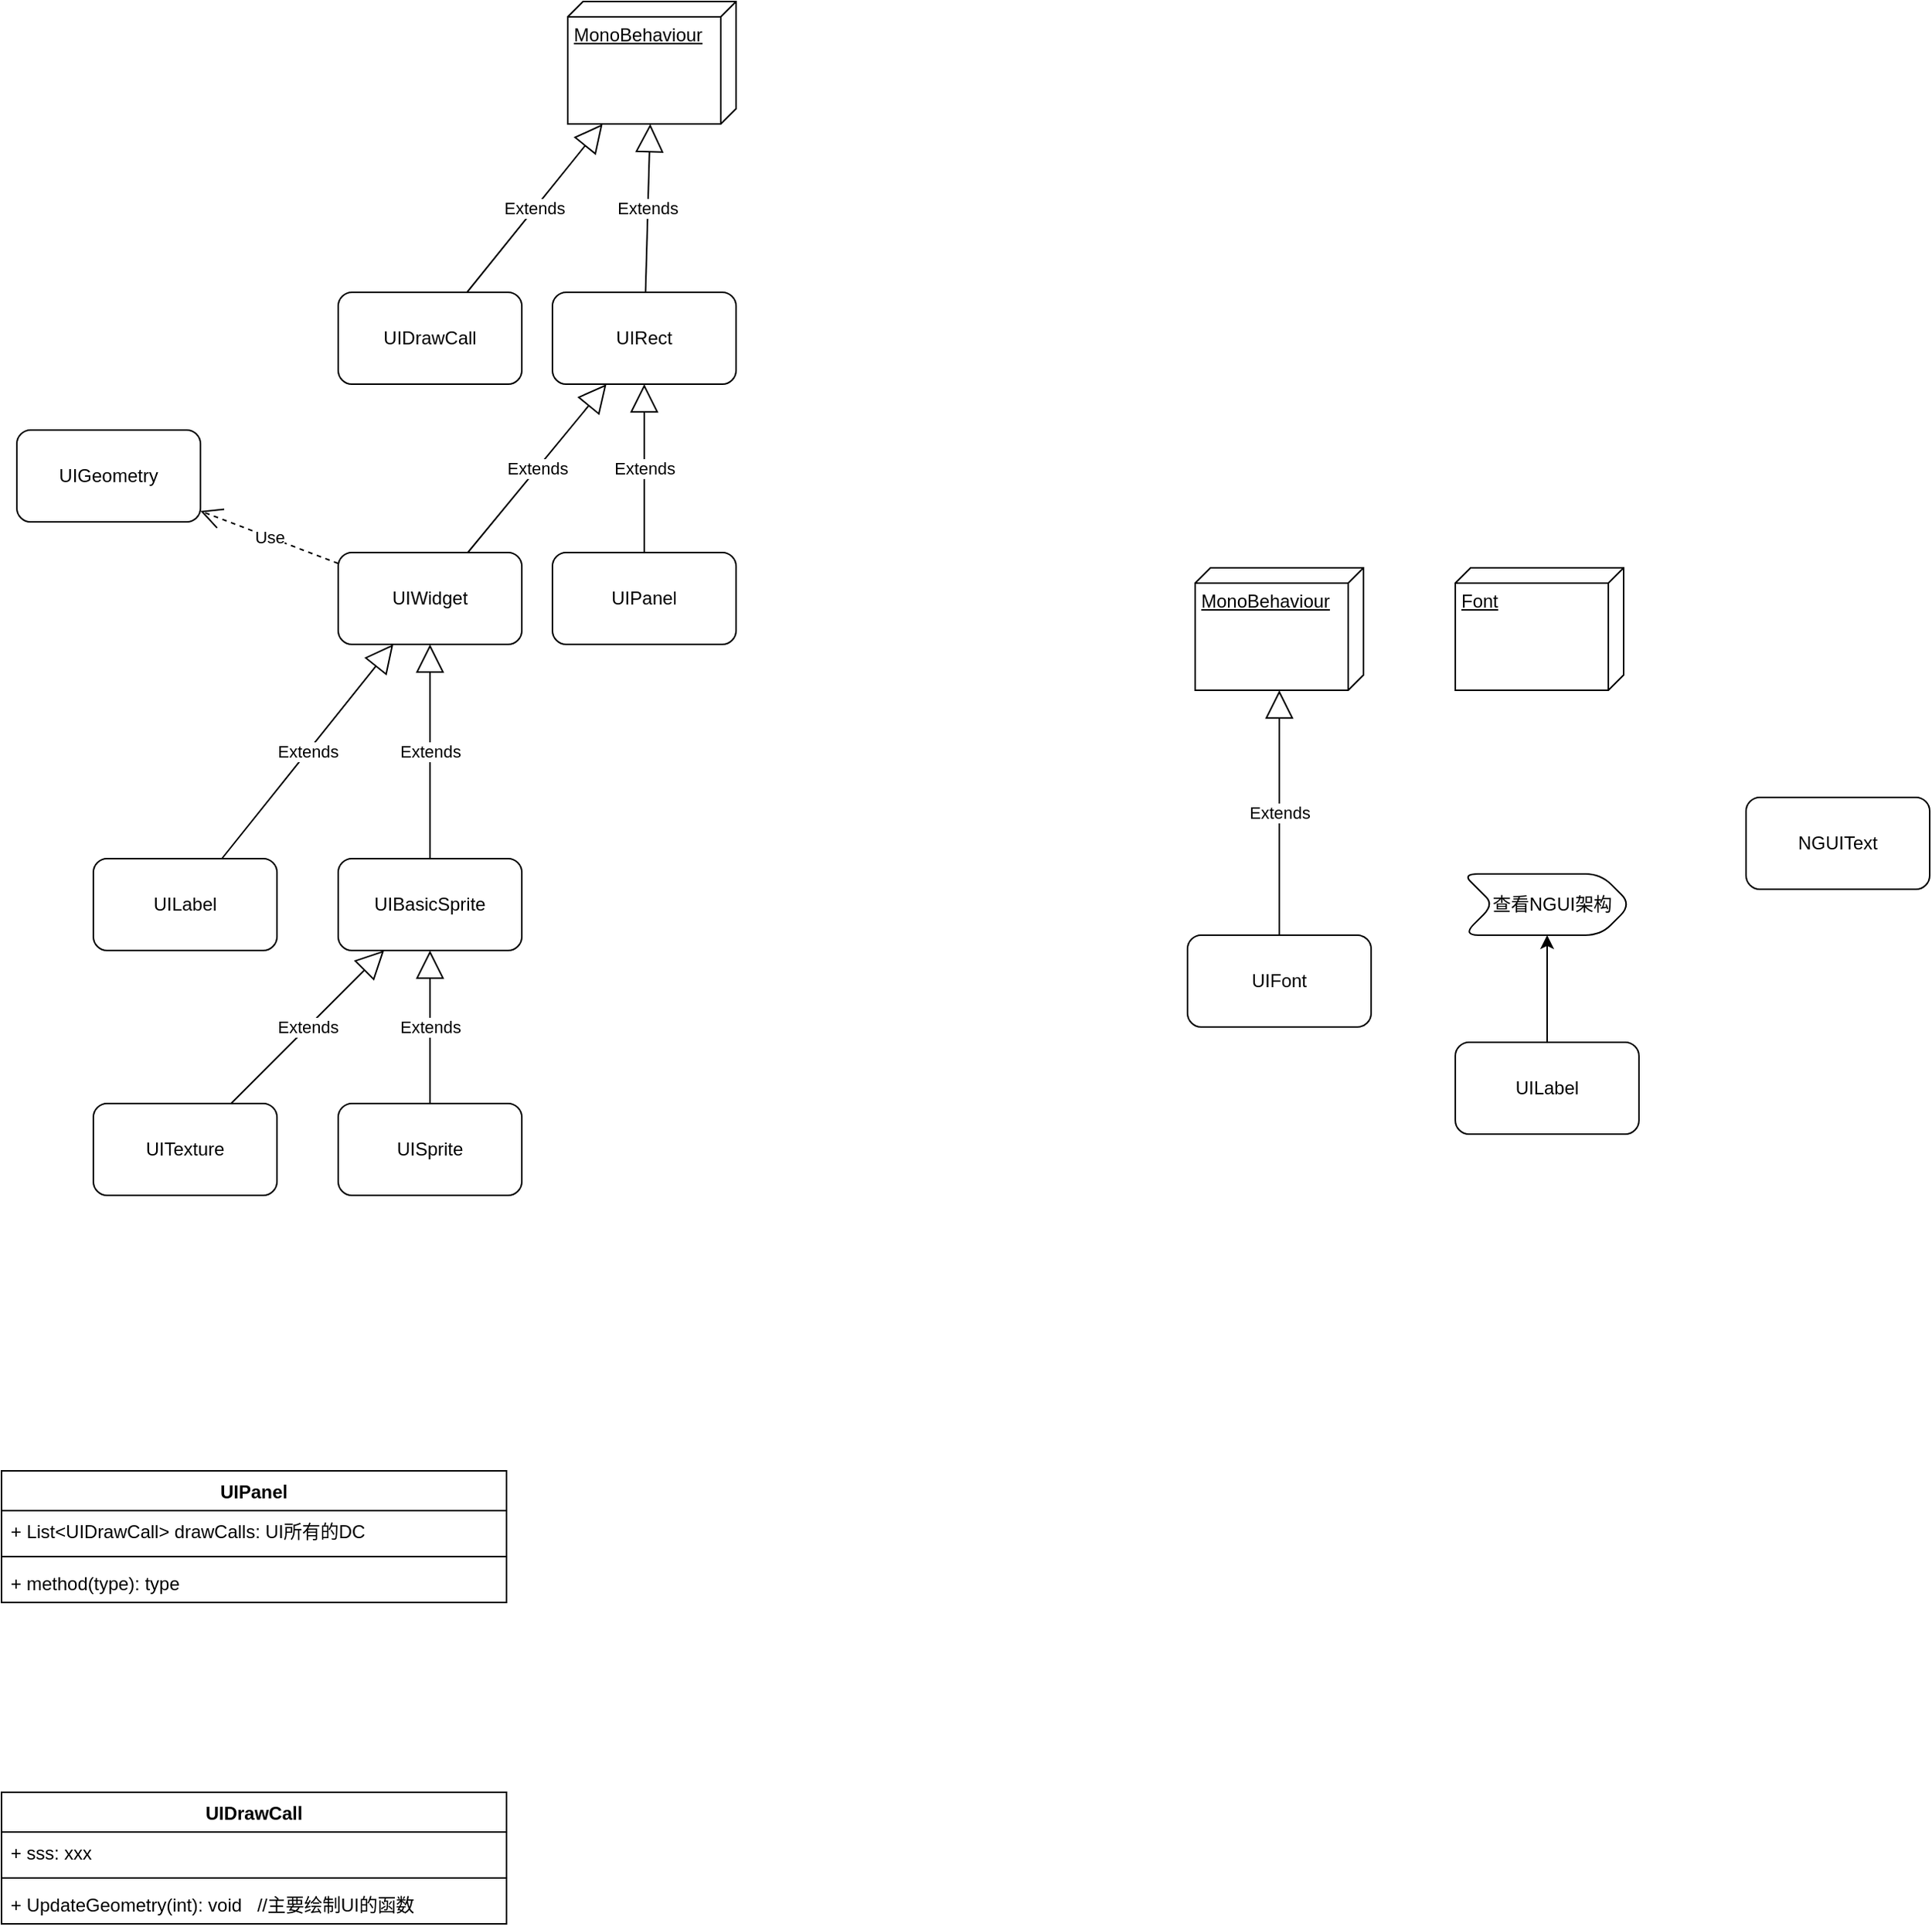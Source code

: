 <mxfile version="13.5.8" type="github">
  <diagram id="r9bfGYGLmaGkgBxddyXr" name="Page-1">
    <mxGraphModel dx="994" dy="684" grid="1" gridSize="10" guides="1" tooltips="1" connect="1" arrows="1" fold="1" page="1" pageScale="1" pageWidth="827" pageHeight="1169" math="0" shadow="0">
      <root>
        <mxCell id="0" />
        <mxCell id="1" parent="0" />
        <mxCell id="-BAnb1DK9DFcd0QEzXmj-5" value="UIPanel" style="rounded=1;whiteSpace=wrap;html=1;" parent="1" vertex="1">
          <mxGeometry x="500" y="410" width="120" height="60" as="geometry" />
        </mxCell>
        <mxCell id="-BAnb1DK9DFcd0QEzXmj-6" value="UIRect" style="rounded=1;whiteSpace=wrap;html=1;" parent="1" vertex="1">
          <mxGeometry x="500" y="240" width="120" height="60" as="geometry" />
        </mxCell>
        <mxCell id="-BAnb1DK9DFcd0QEzXmj-7" value="Extends" style="endArrow=block;endSize=16;endFill=0;html=1;" parent="1" source="-BAnb1DK9DFcd0QEzXmj-5" target="-BAnb1DK9DFcd0QEzXmj-6" edge="1">
          <mxGeometry width="160" relative="1" as="geometry">
            <mxPoint x="240" y="420" as="sourcePoint" />
            <mxPoint x="400" y="420" as="targetPoint" />
          </mxGeometry>
        </mxCell>
        <mxCell id="-BAnb1DK9DFcd0QEzXmj-8" value="MonoBehaviour" style="verticalAlign=top;align=left;spacingTop=8;spacingLeft=2;spacingRight=12;shape=cube;size=10;direction=south;fontStyle=4;html=1;" parent="1" vertex="1">
          <mxGeometry x="510" y="50" width="110" height="80" as="geometry" />
        </mxCell>
        <mxCell id="-BAnb1DK9DFcd0QEzXmj-9" value="Extends" style="endArrow=block;endSize=16;endFill=0;html=1;" parent="1" source="-BAnb1DK9DFcd0QEzXmj-6" target="-BAnb1DK9DFcd0QEzXmj-8" edge="1">
          <mxGeometry width="160" relative="1" as="geometry">
            <mxPoint x="464.375" y="410" as="sourcePoint" />
            <mxPoint x="545.625" y="310" as="targetPoint" />
          </mxGeometry>
        </mxCell>
        <mxCell id="-BAnb1DK9DFcd0QEzXmj-10" value="UIDrawCall" style="rounded=1;whiteSpace=wrap;html=1;" parent="1" vertex="1">
          <mxGeometry x="360" y="240" width="120" height="60" as="geometry" />
        </mxCell>
        <mxCell id="-BAnb1DK9DFcd0QEzXmj-11" value="Extends" style="endArrow=block;endSize=16;endFill=0;html=1;" parent="1" source="-BAnb1DK9DFcd0QEzXmj-10" target="-BAnb1DK9DFcd0QEzXmj-8" edge="1">
          <mxGeometry width="160" relative="1" as="geometry">
            <mxPoint x="557.5" y="250" as="sourcePoint" />
            <mxPoint x="511.667" y="140" as="targetPoint" />
          </mxGeometry>
        </mxCell>
        <mxCell id="-BAnb1DK9DFcd0QEzXmj-12" value="Extends" style="endArrow=block;endSize=16;endFill=0;html=1;" parent="1" source="-BAnb1DK9DFcd0QEzXmj-13" target="-BAnb1DK9DFcd0QEzXmj-6" edge="1">
          <mxGeometry width="160" relative="1" as="geometry">
            <mxPoint x="380" y="420" as="sourcePoint" />
            <mxPoint x="700" y="300" as="targetPoint" />
          </mxGeometry>
        </mxCell>
        <mxCell id="-BAnb1DK9DFcd0QEzXmj-13" value="UIWidget" style="rounded=1;whiteSpace=wrap;html=1;" parent="1" vertex="1">
          <mxGeometry x="360" y="410" width="120" height="60" as="geometry" />
        </mxCell>
        <mxCell id="-BAnb1DK9DFcd0QEzXmj-14" value="UIGeometry" style="rounded=1;whiteSpace=wrap;html=1;" parent="1" vertex="1">
          <mxGeometry x="150" y="330" width="120" height="60" as="geometry" />
        </mxCell>
        <mxCell id="-BAnb1DK9DFcd0QEzXmj-15" value="Use" style="endArrow=open;endSize=12;dashed=1;html=1;" parent="1" source="-BAnb1DK9DFcd0QEzXmj-13" target="-BAnb1DK9DFcd0QEzXmj-14" edge="1">
          <mxGeometry width="160" relative="1" as="geometry">
            <mxPoint x="330" y="260" as="sourcePoint" />
            <mxPoint x="490" y="260" as="targetPoint" />
          </mxGeometry>
        </mxCell>
        <mxCell id="-BAnb1DK9DFcd0QEzXmj-17" value="Extends" style="endArrow=block;endSize=16;endFill=0;html=1;" parent="1" source="-BAnb1DK9DFcd0QEzXmj-18" target="-BAnb1DK9DFcd0QEzXmj-20" edge="1">
          <mxGeometry width="160" relative="1" as="geometry">
            <mxPoint x="100" y="780" as="sourcePoint" />
            <mxPoint x="367.5" y="710" as="targetPoint" />
          </mxGeometry>
        </mxCell>
        <mxCell id="-BAnb1DK9DFcd0QEzXmj-18" value="UISprite" style="rounded=1;whiteSpace=wrap;html=1;" parent="1" vertex="1">
          <mxGeometry x="360" y="770" width="120" height="60" as="geometry" />
        </mxCell>
        <mxCell id="-BAnb1DK9DFcd0QEzXmj-19" value="Extends" style="endArrow=block;endSize=16;endFill=0;html=1;" parent="1" source="-BAnb1DK9DFcd0QEzXmj-20" target="-BAnb1DK9DFcd0QEzXmj-13" edge="1">
          <mxGeometry width="160" relative="1" as="geometry">
            <mxPoint x="100" y="620" as="sourcePoint" />
            <mxPoint x="420" y="500" as="targetPoint" />
          </mxGeometry>
        </mxCell>
        <mxCell id="-BAnb1DK9DFcd0QEzXmj-20" value="UIBasicSprite" style="rounded=1;whiteSpace=wrap;html=1;" parent="1" vertex="1">
          <mxGeometry x="360" y="610" width="120" height="60" as="geometry" />
        </mxCell>
        <mxCell id="-BAnb1DK9DFcd0QEzXmj-23" value="UITexture" style="rounded=1;whiteSpace=wrap;html=1;" parent="1" vertex="1">
          <mxGeometry x="200" y="770" width="120" height="60" as="geometry" />
        </mxCell>
        <mxCell id="-BAnb1DK9DFcd0QEzXmj-24" value="Extends" style="endArrow=block;endSize=16;endFill=0;html=1;" parent="1" source="-BAnb1DK9DFcd0QEzXmj-23" target="-BAnb1DK9DFcd0QEzXmj-20" edge="1">
          <mxGeometry width="160" relative="1" as="geometry">
            <mxPoint x="260" y="790" as="sourcePoint" />
            <mxPoint x="580" y="680" as="targetPoint" />
          </mxGeometry>
        </mxCell>
        <mxCell id="-BAnb1DK9DFcd0QEzXmj-25" value="UILabel" style="rounded=1;whiteSpace=wrap;html=1;" parent="1" vertex="1">
          <mxGeometry x="200" y="610" width="120" height="60" as="geometry" />
        </mxCell>
        <mxCell id="-BAnb1DK9DFcd0QEzXmj-26" value="Extends" style="endArrow=block;endSize=16;endFill=0;html=1;" parent="1" source="-BAnb1DK9DFcd0QEzXmj-25" target="-BAnb1DK9DFcd0QEzXmj-13" edge="1">
          <mxGeometry width="160" relative="1" as="geometry">
            <mxPoint x="250" y="620" as="sourcePoint" />
            <mxPoint x="570" y="470" as="targetPoint" />
          </mxGeometry>
        </mxCell>
        <mxCell id="-BAnb1DK9DFcd0QEzXmj-27" value="UIPanel" style="swimlane;fontStyle=1;align=center;verticalAlign=top;childLayout=stackLayout;horizontal=1;startSize=26;horizontalStack=0;resizeParent=1;resizeParentMax=0;resizeLast=0;collapsible=1;marginBottom=0;" parent="1" vertex="1">
          <mxGeometry x="140" y="1010" width="330" height="86" as="geometry" />
        </mxCell>
        <mxCell id="-BAnb1DK9DFcd0QEzXmj-33" value="+ List&lt;UIDrawCall&gt; drawCalls: UI所有的DC" style="text;strokeColor=none;fillColor=none;align=left;verticalAlign=top;spacingLeft=4;spacingRight=4;overflow=hidden;rotatable=0;points=[[0,0.5],[1,0.5]];portConstraint=eastwest;" parent="-BAnb1DK9DFcd0QEzXmj-27" vertex="1">
          <mxGeometry y="26" width="330" height="26" as="geometry" />
        </mxCell>
        <mxCell id="-BAnb1DK9DFcd0QEzXmj-29" value="" style="line;strokeWidth=1;fillColor=none;align=left;verticalAlign=middle;spacingTop=-1;spacingLeft=3;spacingRight=3;rotatable=0;labelPosition=right;points=[];portConstraint=eastwest;" parent="-BAnb1DK9DFcd0QEzXmj-27" vertex="1">
          <mxGeometry y="52" width="330" height="8" as="geometry" />
        </mxCell>
        <mxCell id="-BAnb1DK9DFcd0QEzXmj-30" value="+ method(type): type" style="text;strokeColor=none;fillColor=none;align=left;verticalAlign=top;spacingLeft=4;spacingRight=4;overflow=hidden;rotatable=0;points=[[0,0.5],[1,0.5]];portConstraint=eastwest;" parent="-BAnb1DK9DFcd0QEzXmj-27" vertex="1">
          <mxGeometry y="60" width="330" height="26" as="geometry" />
        </mxCell>
        <mxCell id="-BAnb1DK9DFcd0QEzXmj-34" value="UIDrawCall" style="swimlane;fontStyle=1;align=center;verticalAlign=top;childLayout=stackLayout;horizontal=1;startSize=26;horizontalStack=0;resizeParent=1;resizeParentMax=0;resizeLast=0;collapsible=1;marginBottom=0;" parent="1" vertex="1">
          <mxGeometry x="140" y="1220" width="330" height="86" as="geometry" />
        </mxCell>
        <mxCell id="-BAnb1DK9DFcd0QEzXmj-35" value="+ sss: xxx" style="text;strokeColor=none;fillColor=none;align=left;verticalAlign=top;spacingLeft=4;spacingRight=4;overflow=hidden;rotatable=0;points=[[0,0.5],[1,0.5]];portConstraint=eastwest;" parent="-BAnb1DK9DFcd0QEzXmj-34" vertex="1">
          <mxGeometry y="26" width="330" height="26" as="geometry" />
        </mxCell>
        <mxCell id="-BAnb1DK9DFcd0QEzXmj-37" value="" style="line;strokeWidth=1;fillColor=none;align=left;verticalAlign=middle;spacingTop=-1;spacingLeft=3;spacingRight=3;rotatable=0;labelPosition=right;points=[];portConstraint=eastwest;" parent="-BAnb1DK9DFcd0QEzXmj-34" vertex="1">
          <mxGeometry y="52" width="330" height="8" as="geometry" />
        </mxCell>
        <mxCell id="-BAnb1DK9DFcd0QEzXmj-38" value="+ UpdateGeometry(int): void   //主要绘制UI的函数" style="text;strokeColor=none;fillColor=none;align=left;verticalAlign=top;spacingLeft=4;spacingRight=4;overflow=hidden;rotatable=0;points=[[0,0.5],[1,0.5]];portConstraint=eastwest;" parent="-BAnb1DK9DFcd0QEzXmj-34" vertex="1">
          <mxGeometry y="60" width="330" height="26" as="geometry" />
        </mxCell>
        <mxCell id="2KKpLDcR96IpIq7rCUSi-1" value="UIFont" style="rounded=1;whiteSpace=wrap;html=1;" vertex="1" parent="1">
          <mxGeometry x="915" y="660" width="120" height="60" as="geometry" />
        </mxCell>
        <mxCell id="2KKpLDcR96IpIq7rCUSi-2" value="MonoBehaviour" style="verticalAlign=top;align=left;spacingTop=8;spacingLeft=2;spacingRight=12;shape=cube;size=10;direction=south;fontStyle=4;html=1;" vertex="1" parent="1">
          <mxGeometry x="920" y="420" width="110" height="80" as="geometry" />
        </mxCell>
        <mxCell id="2KKpLDcR96IpIq7rCUSi-3" value="Extends" style="endArrow=block;endSize=16;endFill=0;html=1;" edge="1" parent="1" source="2KKpLDcR96IpIq7rCUSi-1" target="2KKpLDcR96IpIq7rCUSi-2">
          <mxGeometry width="160" relative="1" as="geometry">
            <mxPoint x="570" y="420" as="sourcePoint" />
            <mxPoint x="970" y="550" as="targetPoint" />
          </mxGeometry>
        </mxCell>
        <mxCell id="2KKpLDcR96IpIq7rCUSi-4" value="Font" style="verticalAlign=top;align=left;spacingTop=8;spacingLeft=2;spacingRight=12;shape=cube;size=10;direction=south;fontStyle=4;html=1;" vertex="1" parent="1">
          <mxGeometry x="1090" y="420" width="110" height="80" as="geometry" />
        </mxCell>
        <mxCell id="2KKpLDcR96IpIq7rCUSi-5" value="NGUIText" style="rounded=1;whiteSpace=wrap;html=1;" vertex="1" parent="1">
          <mxGeometry x="1280" y="570" width="120" height="60" as="geometry" />
        </mxCell>
        <mxCell id="2KKpLDcR96IpIq7rCUSi-8" value="" style="edgeStyle=orthogonalEdgeStyle;rounded=0;orthogonalLoop=1;jettySize=auto;html=1;" edge="1" parent="1" source="2KKpLDcR96IpIq7rCUSi-6" target="2KKpLDcR96IpIq7rCUSi-7">
          <mxGeometry relative="1" as="geometry" />
        </mxCell>
        <mxCell id="2KKpLDcR96IpIq7rCUSi-6" value="UILabel" style="rounded=1;whiteSpace=wrap;html=1;" vertex="1" parent="1">
          <mxGeometry x="1090" y="730" width="120" height="60" as="geometry" />
        </mxCell>
        <mxCell id="2KKpLDcR96IpIq7rCUSi-7" value="&amp;nbsp; 查看NGUI架构" style="shape=step;perimeter=stepPerimeter;whiteSpace=wrap;html=1;fixedSize=1;rounded=1;" vertex="1" parent="1">
          <mxGeometry x="1095" y="620" width="110" height="40" as="geometry" />
        </mxCell>
      </root>
    </mxGraphModel>
  </diagram>
</mxfile>
